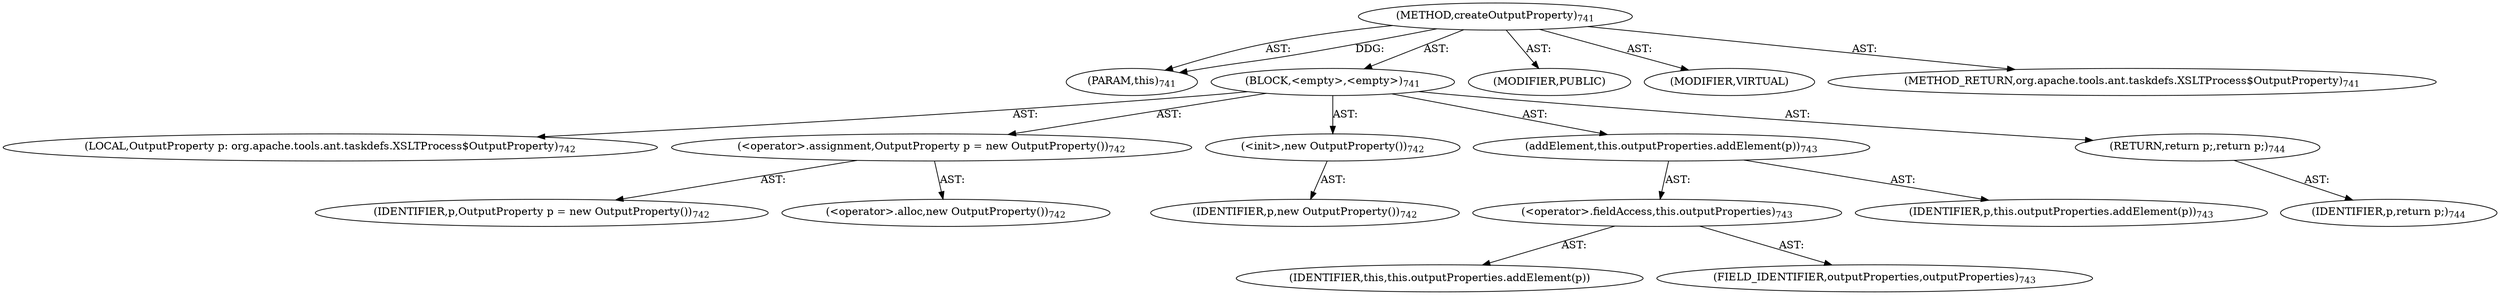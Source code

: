 digraph "createOutputProperty" {  
"111669149731" [label = <(METHOD,createOutputProperty)<SUB>741</SUB>> ]
"115964117061" [label = <(PARAM,this)<SUB>741</SUB>> ]
"25769803875" [label = <(BLOCK,&lt;empty&gt;,&lt;empty&gt;)<SUB>741</SUB>> ]
"94489280545" [label = <(LOCAL,OutputProperty p: org.apache.tools.ant.taskdefs.XSLTProcess$OutputProperty)<SUB>742</SUB>> ]
"30064771501" [label = <(&lt;operator&gt;.assignment,OutputProperty p = new OutputProperty())<SUB>742</SUB>> ]
"68719477082" [label = <(IDENTIFIER,p,OutputProperty p = new OutputProperty())<SUB>742</SUB>> ]
"30064771502" [label = <(&lt;operator&gt;.alloc,new OutputProperty())<SUB>742</SUB>> ]
"30064771503" [label = <(&lt;init&gt;,new OutputProperty())<SUB>742</SUB>> ]
"68719477083" [label = <(IDENTIFIER,p,new OutputProperty())<SUB>742</SUB>> ]
"30064771504" [label = <(addElement,this.outputProperties.addElement(p))<SUB>743</SUB>> ]
"30064771505" [label = <(&lt;operator&gt;.fieldAccess,this.outputProperties)<SUB>743</SUB>> ]
"68719477084" [label = <(IDENTIFIER,this,this.outputProperties.addElement(p))> ]
"55834574967" [label = <(FIELD_IDENTIFIER,outputProperties,outputProperties)<SUB>743</SUB>> ]
"68719477085" [label = <(IDENTIFIER,p,this.outputProperties.addElement(p))<SUB>743</SUB>> ]
"146028888079" [label = <(RETURN,return p;,return p;)<SUB>744</SUB>> ]
"68719477086" [label = <(IDENTIFIER,p,return p;)<SUB>744</SUB>> ]
"133143986276" [label = <(MODIFIER,PUBLIC)> ]
"133143986277" [label = <(MODIFIER,VIRTUAL)> ]
"128849018915" [label = <(METHOD_RETURN,org.apache.tools.ant.taskdefs.XSLTProcess$OutputProperty)<SUB>741</SUB>> ]
  "111669149731" -> "115964117061"  [ label = "AST: "] 
  "111669149731" -> "25769803875"  [ label = "AST: "] 
  "111669149731" -> "133143986276"  [ label = "AST: "] 
  "111669149731" -> "133143986277"  [ label = "AST: "] 
  "111669149731" -> "128849018915"  [ label = "AST: "] 
  "25769803875" -> "94489280545"  [ label = "AST: "] 
  "25769803875" -> "30064771501"  [ label = "AST: "] 
  "25769803875" -> "30064771503"  [ label = "AST: "] 
  "25769803875" -> "30064771504"  [ label = "AST: "] 
  "25769803875" -> "146028888079"  [ label = "AST: "] 
  "30064771501" -> "68719477082"  [ label = "AST: "] 
  "30064771501" -> "30064771502"  [ label = "AST: "] 
  "30064771503" -> "68719477083"  [ label = "AST: "] 
  "30064771504" -> "30064771505"  [ label = "AST: "] 
  "30064771504" -> "68719477085"  [ label = "AST: "] 
  "30064771505" -> "68719477084"  [ label = "AST: "] 
  "30064771505" -> "55834574967"  [ label = "AST: "] 
  "146028888079" -> "68719477086"  [ label = "AST: "] 
  "111669149731" -> "115964117061"  [ label = "DDG: "] 
}
